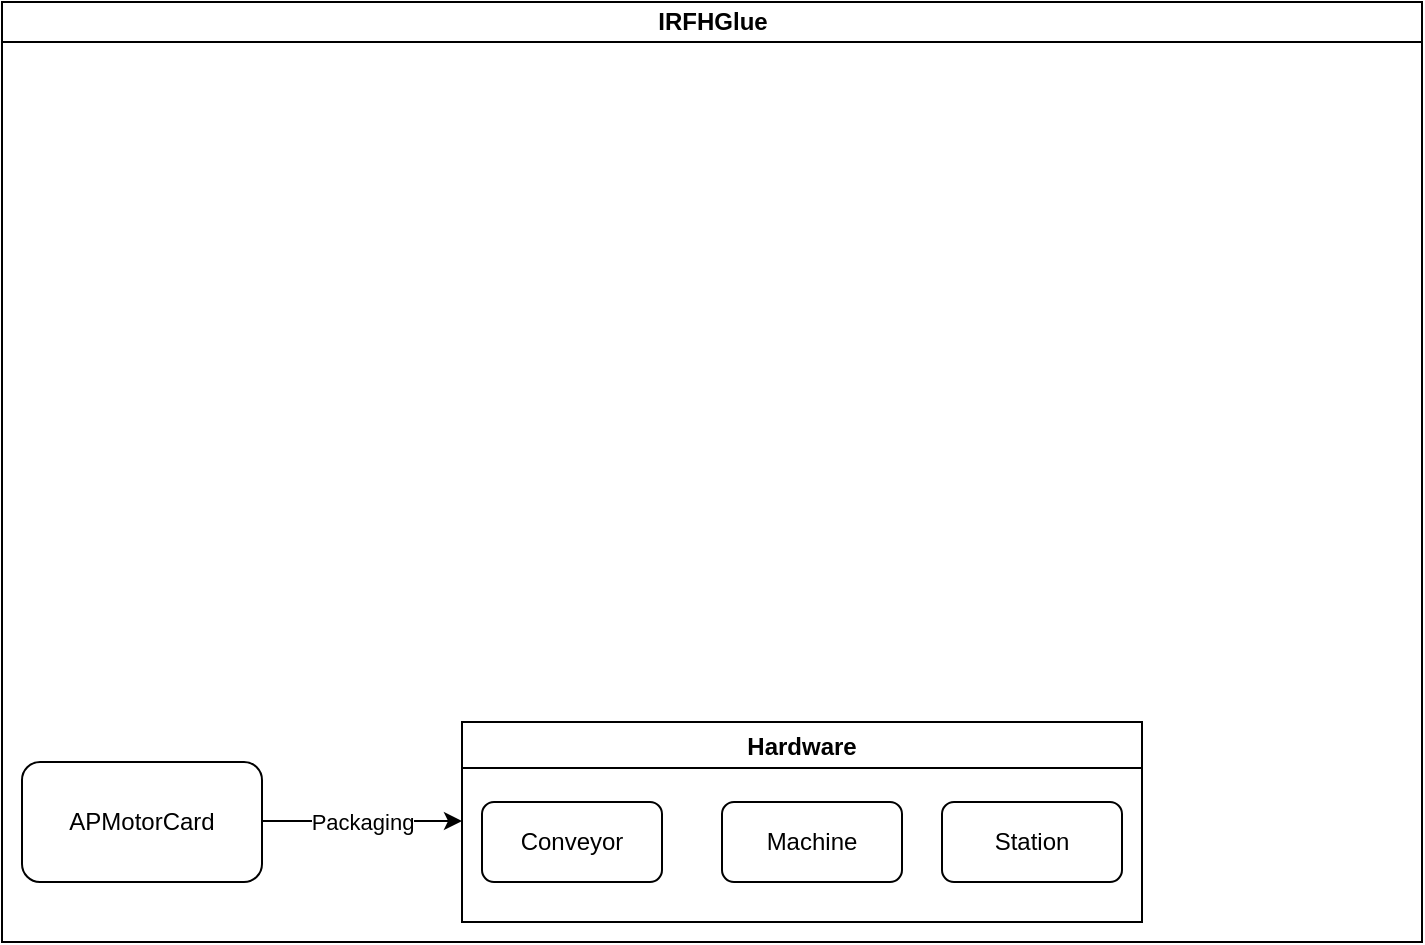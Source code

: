 <mxfile version="18.0.1" type="github">
  <diagram id="prtHgNgQTEPvFCAcTncT" name="Page-1">
    <mxGraphModel dx="1038" dy="536" grid="1" gridSize="10" guides="1" tooltips="1" connect="1" arrows="1" fold="1" page="1" pageScale="1" pageWidth="827" pageHeight="1169" math="0" shadow="0">
      <root>
        <mxCell id="0" />
        <mxCell id="1" parent="0" />
        <mxCell id="dNxyNK7c78bLwvsdeMH5-11" value="IRFHGlue" style="swimlane;html=1;startSize=20;horizontal=1;containerType=tree;glass=0;" parent="1" vertex="1">
          <mxGeometry x="40" y="80" width="710" height="470" as="geometry" />
        </mxCell>
        <mxCell id="6XnXzuixtazqQvJY8x0j-5" value="Hardware" style="swimlane;startSize=23;" vertex="1" parent="dNxyNK7c78bLwvsdeMH5-11">
          <mxGeometry x="230" y="360" width="340" height="100" as="geometry" />
        </mxCell>
        <mxCell id="6XnXzuixtazqQvJY8x0j-6" value="Station" style="rounded=1;whiteSpace=wrap;html=1;" vertex="1" parent="6XnXzuixtazqQvJY8x0j-5">
          <mxGeometry x="240" y="40" width="90" height="40" as="geometry" />
        </mxCell>
        <mxCell id="6XnXzuixtazqQvJY8x0j-7" value="Machine" style="rounded=1;whiteSpace=wrap;html=1;" vertex="1" parent="6XnXzuixtazqQvJY8x0j-5">
          <mxGeometry x="130" y="40" width="90" height="40" as="geometry" />
        </mxCell>
        <mxCell id="6XnXzuixtazqQvJY8x0j-8" value="Conveyor" style="rounded=1;whiteSpace=wrap;html=1;" vertex="1" parent="6XnXzuixtazqQvJY8x0j-5">
          <mxGeometry x="10" y="40" width="90" height="40" as="geometry" />
        </mxCell>
        <mxCell id="6XnXzuixtazqQvJY8x0j-12" value="APMotorCard" style="rounded=1;whiteSpace=wrap;html=1;" vertex="1" parent="dNxyNK7c78bLwvsdeMH5-11">
          <mxGeometry x="10" y="380" width="120" height="60" as="geometry" />
        </mxCell>
        <mxCell id="6XnXzuixtazqQvJY8x0j-13" value="" style="endArrow=classic;html=1;rounded=0;" edge="1" parent="dNxyNK7c78bLwvsdeMH5-11">
          <mxGeometry relative="1" as="geometry">
            <mxPoint x="130" y="409.5" as="sourcePoint" />
            <mxPoint x="230" y="409.5" as="targetPoint" />
          </mxGeometry>
        </mxCell>
        <mxCell id="6XnXzuixtazqQvJY8x0j-14" value="Packaging" style="edgeLabel;resizable=0;html=1;align=center;verticalAlign=middle;" connectable="0" vertex="1" parent="6XnXzuixtazqQvJY8x0j-13">
          <mxGeometry relative="1" as="geometry" />
        </mxCell>
      </root>
    </mxGraphModel>
  </diagram>
</mxfile>

